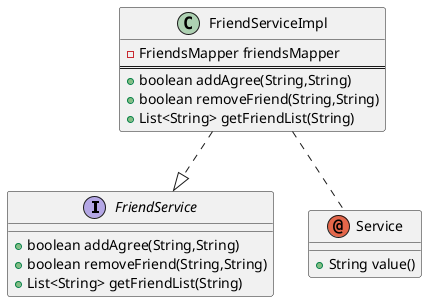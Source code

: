 @startuml
'https://plantuml.com/class-diagram

interface FriendService{
+boolean addAgree(String,String)
+boolean removeFriend(String,String)
+List<String> getFriendList(String)
}

class FriendServiceImpl {
-FriendsMapper friendsMapper
==
+boolean addAgree(String,String)
+boolean removeFriend(String,String)
+List<String> getFriendList(String)
}

annotation Service{
+String value()
}

FriendServiceImpl .. Service
FriendServiceImpl ..|> FriendService
@enduml